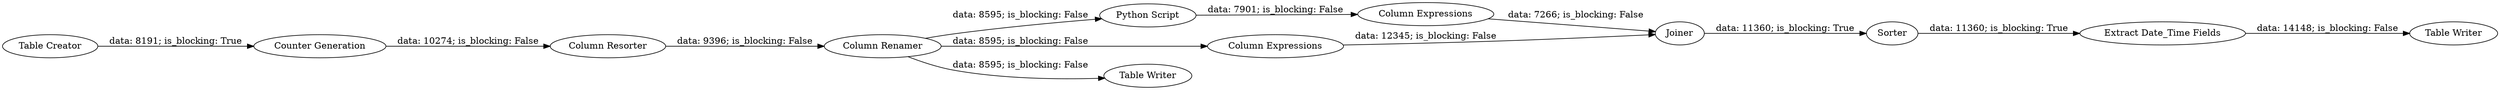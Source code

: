 digraph {
	"472272214062237114_382" [label="Table Writer"]
	"472272214062237114_377" [label="Column Resorter"]
	"472272214062237114_375" [label=Joiner]
	"472272214062237114_376" [label=Sorter]
	"472272214062237114_380" [label="Column Expressions"]
	"472272214062237114_374" [label="Python Script"]
	"472272214062237114_378" [label="Column Expressions"]
	"472272214062237114_381" [label="Extract Date_Time Fields"]
	"472272214062237114_383" [label="Table Writer"]
	"472272214062237114_372" [label="Counter Generation"]
	"472272214062237114_373" [label="Column Renamer"]
	"472272214062237114_371" [label="Table Creator"]
	"472272214062237114_381" -> "472272214062237114_382" [label="data: 14148; is_blocking: False"]
	"472272214062237114_376" -> "472272214062237114_381" [label="data: 11360; is_blocking: True"]
	"472272214062237114_374" -> "472272214062237114_380" [label="data: 7901; is_blocking: False"]
	"472272214062237114_375" -> "472272214062237114_376" [label="data: 11360; is_blocking: True"]
	"472272214062237114_373" -> "472272214062237114_378" [label="data: 8595; is_blocking: False"]
	"472272214062237114_373" -> "472272214062237114_374" [label="data: 8595; is_blocking: False"]
	"472272214062237114_372" -> "472272214062237114_377" [label="data: 10274; is_blocking: False"]
	"472272214062237114_377" -> "472272214062237114_373" [label="data: 9396; is_blocking: False"]
	"472272214062237114_378" -> "472272214062237114_375" [label="data: 12345; is_blocking: False"]
	"472272214062237114_373" -> "472272214062237114_383" [label="data: 8595; is_blocking: False"]
	"472272214062237114_380" -> "472272214062237114_375" [label="data: 7266; is_blocking: False"]
	"472272214062237114_371" -> "472272214062237114_372" [label="data: 8191; is_blocking: True"]
	rankdir=LR
}
